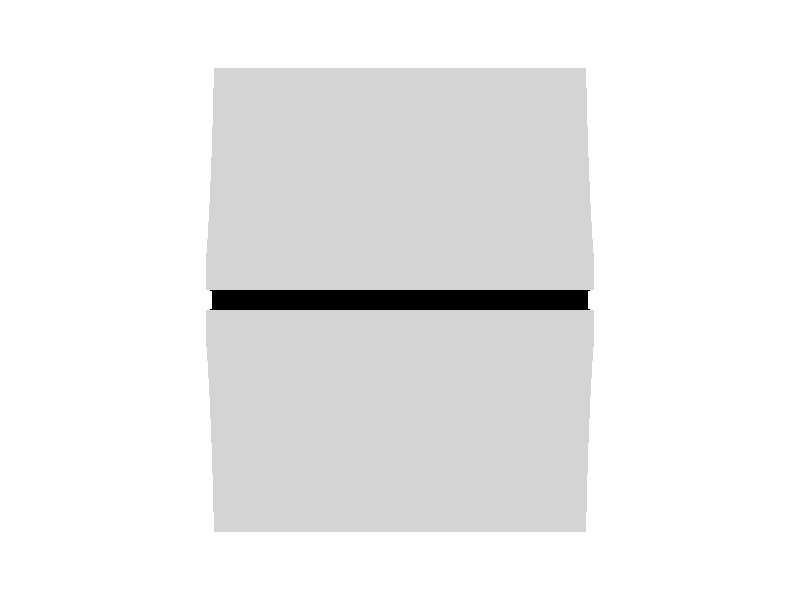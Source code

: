 
#include "colors.inc"
#include "metals.inc"

camera
{
	angle 10
	location <0, 0, -50>
	look_at <0,0,0>
}

background
{
	colour Clear
}

light_source
{
	<-20,20,-20> colour White
}                                      

#declare metalfader =
union
{
difference
{              
       difference
       { box
        {
                <-2,0,2.5><2,2.8,-2.5>   
        
        } 
        cylinder
        {
                <-2.1,5,4.5><2.1,5,4.5>,4.6
        }          
        cylinder
        {
                <-2.1,5,-4.5><2.1,5,-4.5>,4.6
        }
                    pigment { LightGray }
 
        
        }   
        
        union
                 {
                        box
                        {
                               <-2.5,-.01,-.1><-1.95,4,.1>   
                              
                        }  
                        
                        box
                        {
                               <-2.5,2.7,-.1><2.5,4,.1>   
                               
                        }
                        
                        box
                        {
                               <2.5,-.01,-.1><1.95,4,.1>   
                              
                        }     
                        pigment { Black }
        		finish { reflection  0 }
                        
                }
}         

difference
{    
        box
        {
                <-5,0,13><5,-.5,-13>
                       
        }     
        box
        {
                <-2,1,10><2,-.2,-10>
             
        
        }  
        box
        {
                <-.2,1,8.75><.2,-1,-8.75>
        }
        
           pigment { White } 
        }   
} 
 
object 
{
        metalfader		
        
	//Rotation
	rotate y*0

        // Top View
        rotate -x*90 //scale .3 translate y*2.36          

        
        // Bottom View
     //    rotate x*45 scale .72 translate y*2.36
	
        // Side View
	// scale .68 translate y*-.8     
	        
	// Angle View 
	// rotate -x*45 scale .58 translate y*.63
}
